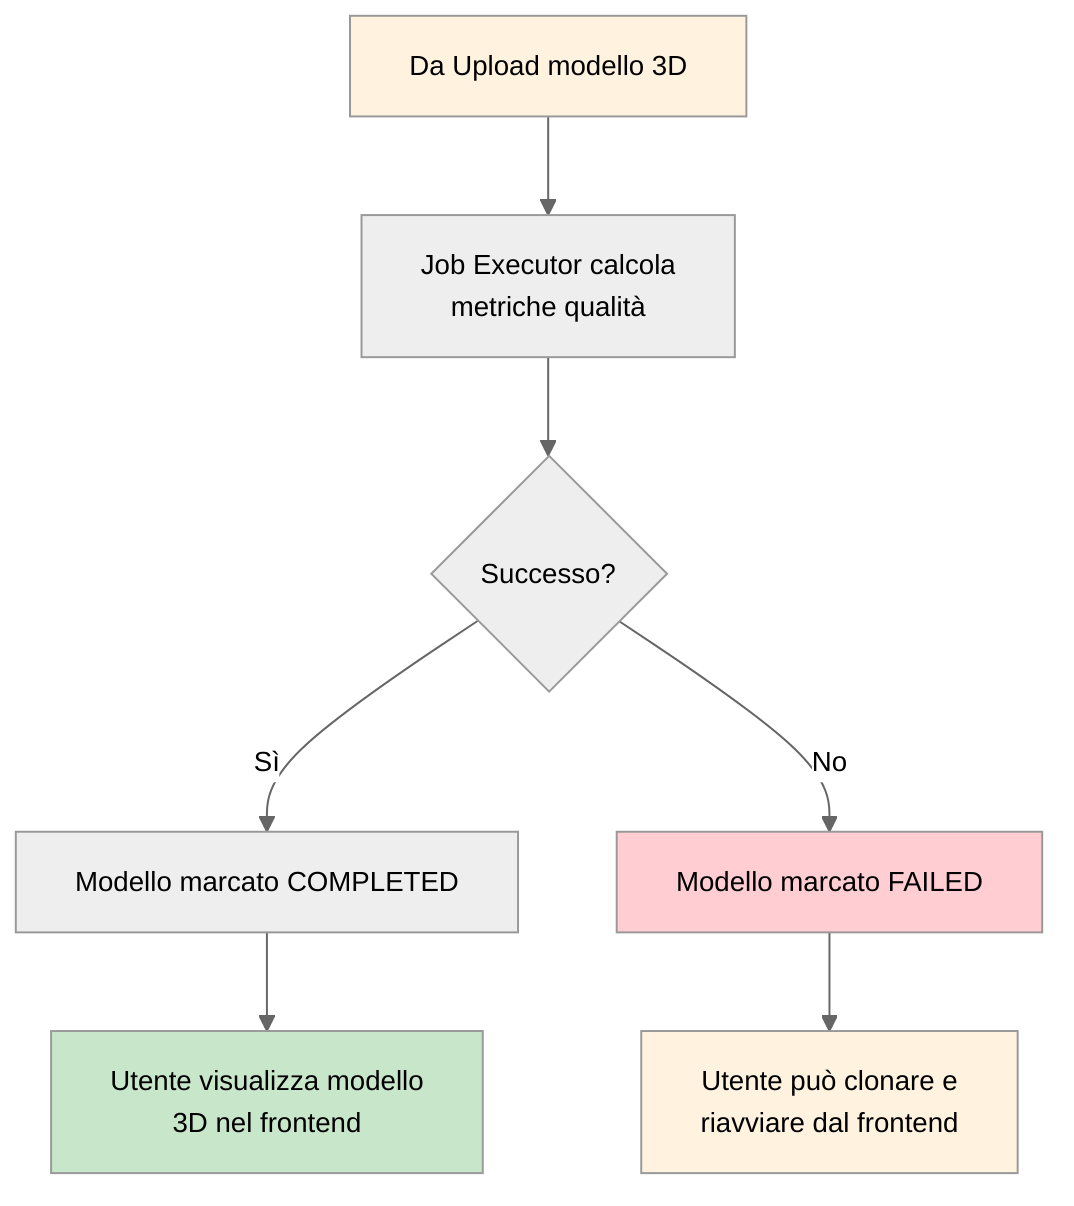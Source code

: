 %%{init: {'theme':'neutral', 'themeVariables': { 'fontSize': '14px'}}}%%
flowchart TD
    A[Da Upload modello 3D] --> B[Job Executor calcola<br/>metriche qualità]
    B --> C{Successo?}
    C -->|Sì| D[Modello marcato COMPLETED]
    C -->|No| E[Modello marcato FAILED]
    
    D --> F[Utente visualizza modello<br/>3D nel frontend]
    E --> G[Utente può clonare e<br/>riavviare dal frontend]
    
    style A fill:#fff3e0
    style F fill:#c8e6c9
    style E fill:#ffcdd2
    style G fill:#fff3e0